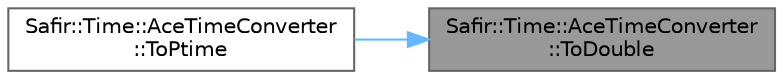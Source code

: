 digraph "Safir::Time::AceTimeConverter::ToDouble"
{
 // LATEX_PDF_SIZE
  bgcolor="transparent";
  edge [fontname=Helvetica,fontsize=10,labelfontname=Helvetica,labelfontsize=10];
  node [fontname=Helvetica,fontsize=10,shape=box,height=0.2,width=0.4];
  rankdir="RL";
  Node1 [label="Safir::Time::AceTimeConverter\l::ToDouble",height=0.2,width=0.4,color="gray40", fillcolor="grey60", style="filled", fontcolor="black",tooltip="Convert specified ACE time to a Double."];
  Node1 -> Node2 [dir="back",color="steelblue1",style="solid"];
  Node2 [label="Safir::Time::AceTimeConverter\l::ToPtime",height=0.2,width=0.4,color="grey40", fillcolor="white", style="filled",URL="$a01635.html#adf6110c30536e7a1ef1a5e1196bf34d8",tooltip="Get specified ACE time in boost::posix_time::ptime representation."];
}
